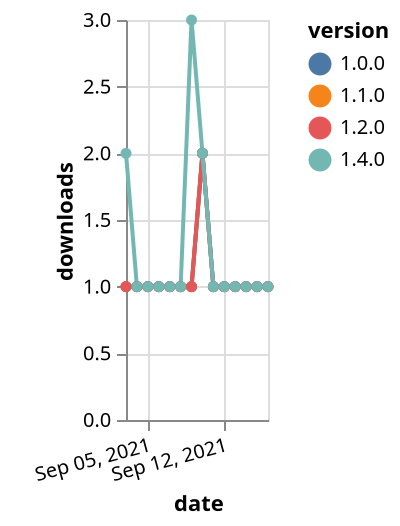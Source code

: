 {"$schema": "https://vega.github.io/schema/vega-lite/v5.json", "description": "A simple bar chart with embedded data.", "data": {"values": [{"date": "2021-09-03", "total": 158, "delta": 1, "version": "1.1.0"}, {"date": "2021-09-04", "total": 159, "delta": 1, "version": "1.1.0"}, {"date": "2021-09-05", "total": 160, "delta": 1, "version": "1.1.0"}, {"date": "2021-09-06", "total": 161, "delta": 1, "version": "1.1.0"}, {"date": "2021-09-07", "total": 162, "delta": 1, "version": "1.1.0"}, {"date": "2021-09-08", "total": 163, "delta": 1, "version": "1.1.0"}, {"date": "2021-09-09", "total": 164, "delta": 1, "version": "1.1.0"}, {"date": "2021-09-10", "total": 166, "delta": 2, "version": "1.1.0"}, {"date": "2021-09-11", "total": 167, "delta": 1, "version": "1.1.0"}, {"date": "2021-09-12", "total": 168, "delta": 1, "version": "1.1.0"}, {"date": "2021-09-13", "total": 169, "delta": 1, "version": "1.1.0"}, {"date": "2021-09-14", "total": 170, "delta": 1, "version": "1.1.0"}, {"date": "2021-09-15", "total": 171, "delta": 1, "version": "1.1.0"}, {"date": "2021-09-16", "total": 172, "delta": 1, "version": "1.1.0"}, {"date": "2021-09-03", "total": 171, "delta": 1, "version": "1.0.0"}, {"date": "2021-09-04", "total": 172, "delta": 1, "version": "1.0.0"}, {"date": "2021-09-05", "total": 173, "delta": 1, "version": "1.0.0"}, {"date": "2021-09-06", "total": 174, "delta": 1, "version": "1.0.0"}, {"date": "2021-09-07", "total": 175, "delta": 1, "version": "1.0.0"}, {"date": "2021-09-08", "total": 176, "delta": 1, "version": "1.0.0"}, {"date": "2021-09-09", "total": 177, "delta": 1, "version": "1.0.0"}, {"date": "2021-09-10", "total": 179, "delta": 2, "version": "1.0.0"}, {"date": "2021-09-11", "total": 180, "delta": 1, "version": "1.0.0"}, {"date": "2021-09-12", "total": 181, "delta": 1, "version": "1.0.0"}, {"date": "2021-09-13", "total": 182, "delta": 1, "version": "1.0.0"}, {"date": "2021-09-14", "total": 183, "delta": 1, "version": "1.0.0"}, {"date": "2021-09-15", "total": 184, "delta": 1, "version": "1.0.0"}, {"date": "2021-09-16", "total": 185, "delta": 1, "version": "1.0.0"}, {"date": "2021-09-03", "total": 142, "delta": 1, "version": "1.2.0"}, {"date": "2021-09-04", "total": 143, "delta": 1, "version": "1.2.0"}, {"date": "2021-09-05", "total": 144, "delta": 1, "version": "1.2.0"}, {"date": "2021-09-06", "total": 145, "delta": 1, "version": "1.2.0"}, {"date": "2021-09-07", "total": 146, "delta": 1, "version": "1.2.0"}, {"date": "2021-09-08", "total": 147, "delta": 1, "version": "1.2.0"}, {"date": "2021-09-09", "total": 148, "delta": 1, "version": "1.2.0"}, {"date": "2021-09-10", "total": 150, "delta": 2, "version": "1.2.0"}, {"date": "2021-09-11", "total": 151, "delta": 1, "version": "1.2.0"}, {"date": "2021-09-12", "total": 152, "delta": 1, "version": "1.2.0"}, {"date": "2021-09-13", "total": 153, "delta": 1, "version": "1.2.0"}, {"date": "2021-09-14", "total": 154, "delta": 1, "version": "1.2.0"}, {"date": "2021-09-15", "total": 155, "delta": 1, "version": "1.2.0"}, {"date": "2021-09-16", "total": 156, "delta": 1, "version": "1.2.0"}, {"date": "2021-09-03", "total": 131, "delta": 2, "version": "1.4.0"}, {"date": "2021-09-04", "total": 132, "delta": 1, "version": "1.4.0"}, {"date": "2021-09-05", "total": 133, "delta": 1, "version": "1.4.0"}, {"date": "2021-09-06", "total": 134, "delta": 1, "version": "1.4.0"}, {"date": "2021-09-07", "total": 135, "delta": 1, "version": "1.4.0"}, {"date": "2021-09-08", "total": 136, "delta": 1, "version": "1.4.0"}, {"date": "2021-09-09", "total": 139, "delta": 3, "version": "1.4.0"}, {"date": "2021-09-10", "total": 141, "delta": 2, "version": "1.4.0"}, {"date": "2021-09-11", "total": 142, "delta": 1, "version": "1.4.0"}, {"date": "2021-09-12", "total": 143, "delta": 1, "version": "1.4.0"}, {"date": "2021-09-13", "total": 144, "delta": 1, "version": "1.4.0"}, {"date": "2021-09-14", "total": 145, "delta": 1, "version": "1.4.0"}, {"date": "2021-09-15", "total": 146, "delta": 1, "version": "1.4.0"}, {"date": "2021-09-16", "total": 147, "delta": 1, "version": "1.4.0"}]}, "width": "container", "mark": {"type": "line", "point": {"filled": true}}, "encoding": {"x": {"field": "date", "type": "temporal", "timeUnit": "yearmonthdate", "title": "date", "axis": {"labelAngle": -15}}, "y": {"field": "delta", "type": "quantitative", "title": "downloads"}, "color": {"field": "version", "type": "nominal"}, "tooltip": {"field": "delta"}}}